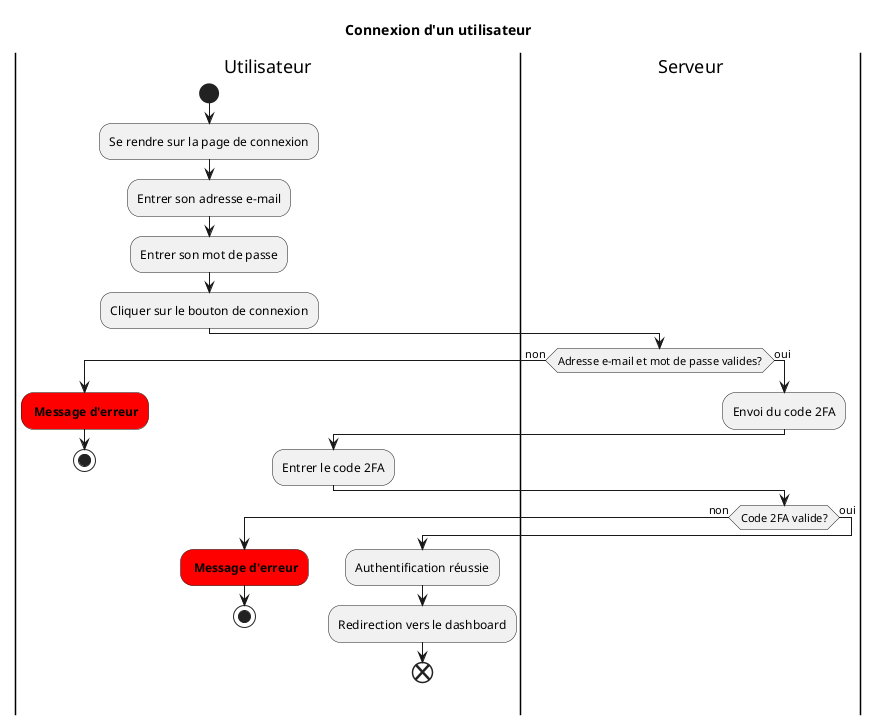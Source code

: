 @startuml Connexion
title Connexion d'un utilisateur

|Utilisateur|
start
:Se rendre sur la page de connexion;
:Entrer son adresse e-mail;
:Entrer son mot de passe;
:Cliquer sur le bouton de connexion;

|Serveur|
if (Adresse e-mail et mot de passe valides?) then (non)
  |Utilisateur|
  #red: **Message d'erreur**;
  stop
else (oui)
  |Serveur|
  :Envoi du code 2FA;
    |Utilisateur|
    :Entrer le code 2FA;
    |Serveur|
    if (Code 2FA valide?) then (non)
      |Utilisateur|
      #red: **Message d'erreur**;
      stop
    else (oui)
      |Utilisateur|
      :Authentification réussie;
      :Redirection vers le dashboard;
      end
    endif
endif

@enduml